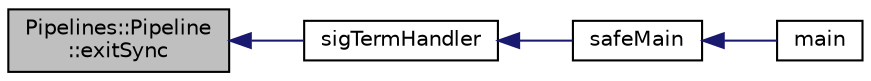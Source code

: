 digraph "Pipelines::Pipeline::exitSync"
{
 // INTERACTIVE_SVG=YES
  edge [fontname="Helvetica",fontsize="10",labelfontname="Helvetica",labelfontsize="10"];
  node [fontname="Helvetica",fontsize="10",shape=record];
  rankdir="LR";
  Node1 [label="Pipelines::Pipeline\l::exitSync",height=0.2,width=0.4,color="black", fillcolor="grey75", style="filled", fontcolor="black"];
  Node1 -> Node2 [dir="back",color="midnightblue",fontsize="10",style="solid",fontname="Helvetica"];
  Node2 [label="sigTermHandler",height=0.2,width=0.4,color="black", fillcolor="white", style="filled",URL="$dashcastx_8cpp.html#a8254bffa2f7071f984d98f56c0183e5e"];
  Node2 -> Node3 [dir="back",color="midnightblue",fontsize="10",style="solid",fontname="Helvetica"];
  Node3 [label="safeMain",height=0.2,width=0.4,color="black", fillcolor="white", style="filled",URL="$dashcastx_8cpp.html#aa400efc830b0819630294f736401c2f7"];
  Node3 -> Node4 [dir="back",color="midnightblue",fontsize="10",style="solid",fontname="Helvetica"];
  Node4 [label="main",height=0.2,width=0.4,color="black", fillcolor="white", style="filled",URL="$dashcastx_8cpp.html#abf9e6b7e6f15df4b525a2e7705ba3089"];
}
